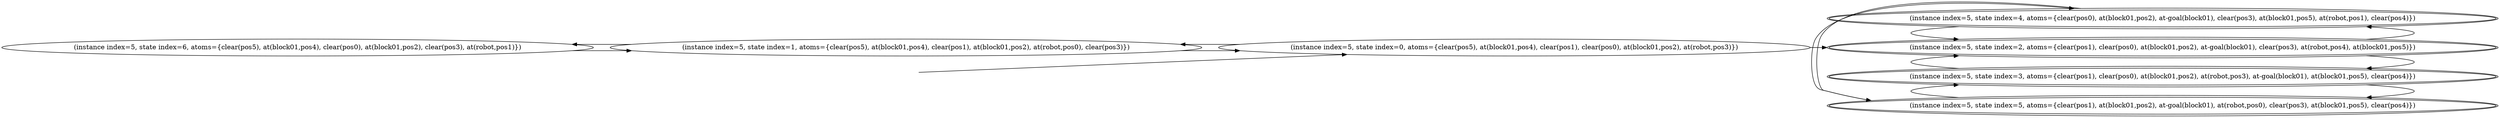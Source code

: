 digraph {
rankdir="LR"
s6[label="(instance index=5, state index=6, atoms={clear(pos5), at(block01,pos4), clear(pos0), at(block01,pos2), clear(pos3), at(robot,pos1)})"]
s1[label="(instance index=5, state index=1, atoms={clear(pos5), at(block01,pos4), clear(pos1), at(block01,pos2), at(robot,pos0), clear(pos3)})"]
s0[label="(instance index=5, state index=0, atoms={clear(pos5), at(block01,pos4), clear(pos1), clear(pos0), at(block01,pos2), at(robot,pos3)})"]
s2[peripheries=2,label="(instance index=5, state index=2, atoms={clear(pos1), clear(pos0), at(block01,pos2), at-goal(block01), clear(pos3), at(robot,pos4), at(block01,pos5)})"]
s3[peripheries=2,label="(instance index=5, state index=3, atoms={clear(pos1), clear(pos0), at(block01,pos2), at(robot,pos3), at-goal(block01), at(block01,pos5), clear(pos4)})"]
s4[peripheries=2,label="(instance index=5, state index=4, atoms={clear(pos0), at(block01,pos2), at-goal(block01), clear(pos3), at(block01,pos5), at(robot,pos1), clear(pos4)})"]
s5[peripheries=2,label="(instance index=5, state index=5, atoms={clear(pos1), at(block01,pos2), at-goal(block01), at(robot,pos0), clear(pos3), at(block01,pos5), clear(pos4)})"]
Dangling [ label = "", style = invis ]
{ rank = same; Dangling }
Dangling -> s0
{ rank = same; s0}
{ rank = same; s1}
{ rank = same; s0}
{ rank = same; s2,s3,s4,s5}
{
s6->s1
}
{
s1->s6
s1->s0
}
{
s0->s2
s0->s1
}
{
s2->s4
s2->s3
s3->s5
s3->s2
s4->s5
s4->s2
s5->s4
s5->s3
}
}
